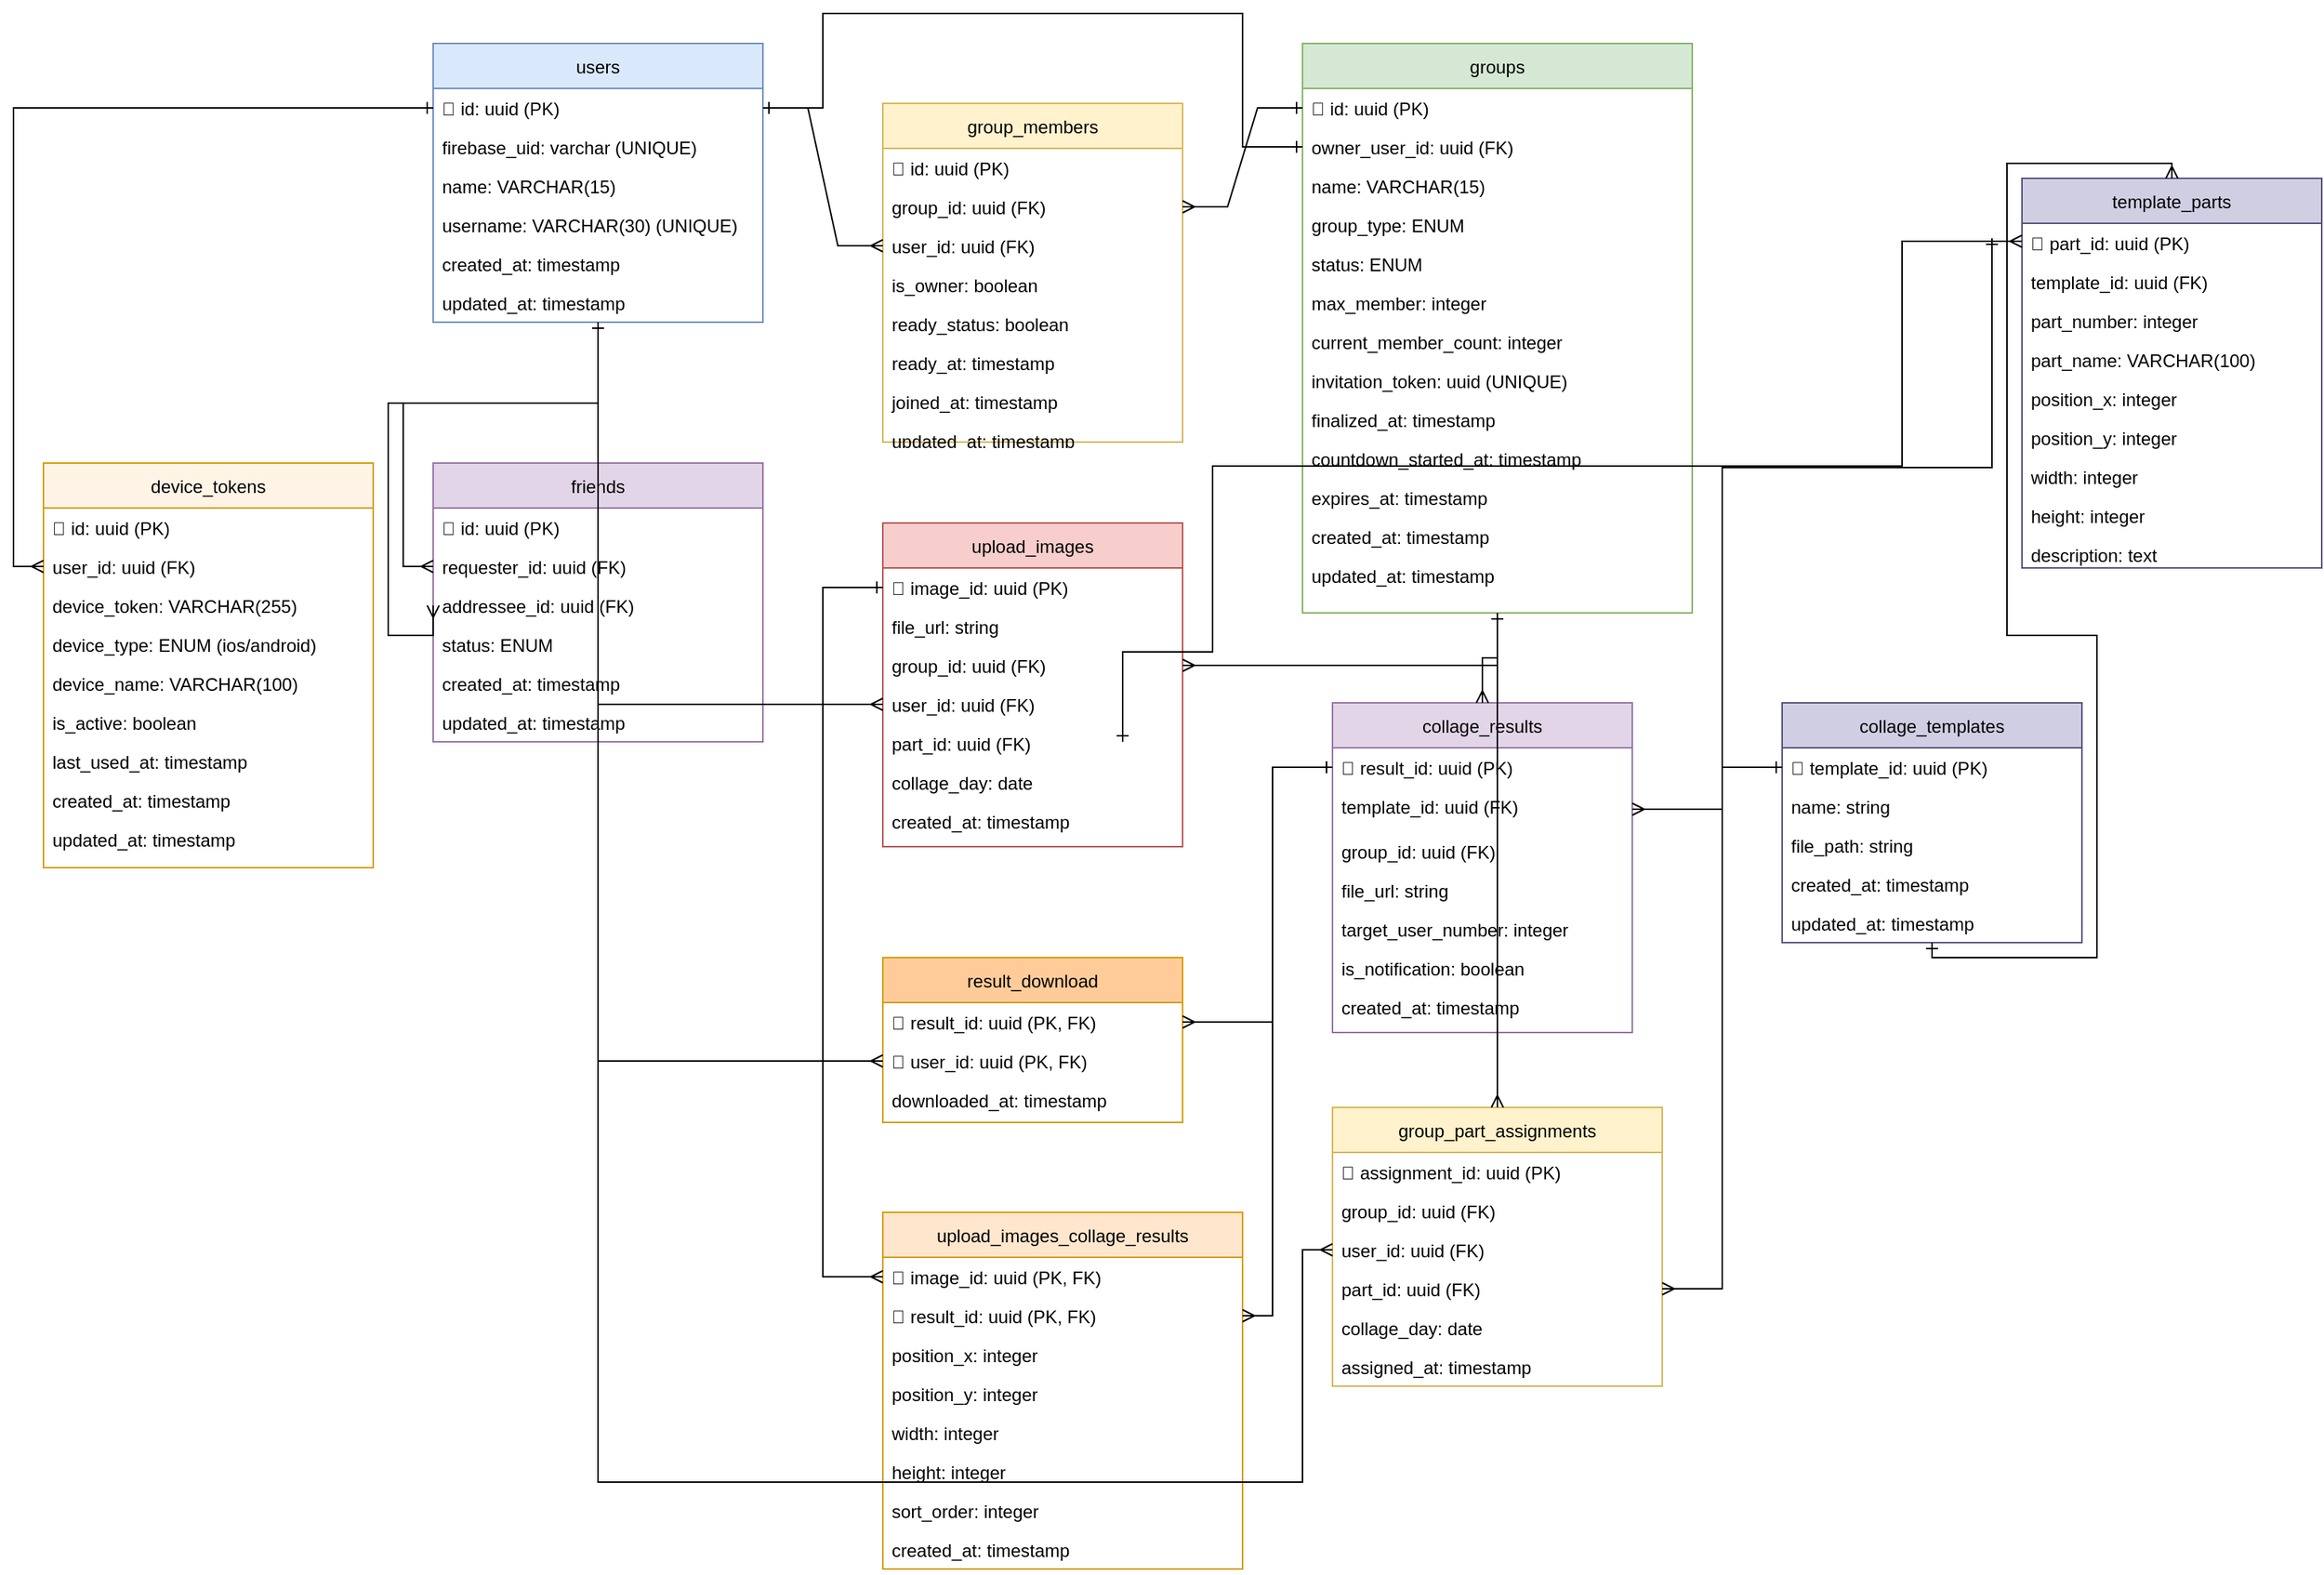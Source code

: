 <mxfile>
    <diagram name="ER Diagram" id="er-diagram">
        <mxGraphModel dx="1517" dy="213" grid="1" gridSize="10" guides="1" tooltips="1" connect="1" arrows="1" fold="1" page="1" pageScale="1" pageWidth="1400" pageHeight="1200" math="0" shadow="0">
            <root>
                <mxCell id="0"/>
                <mxCell id="1" parent="0"/>
                <mxCell id="users" value="users" style="swimlane;fontStyle=0;childLayout=stackLayout;horizontal=1;startSize=30;fillColor=#dae8fc;horizontalStack=0;resizeParent=1;resizeParentMax=0;resizeLast=0;collapsible=1;marginBottom=0;strokeColor=#6c8ebf;" parent="1" vertex="1">
                    <mxGeometry x="40" y="40" width="220" height="186" as="geometry"/>
                </mxCell>
                <mxCell id="users-1" value="🔑 id: uuid (PK)" style="text;strokeColor=none;fillColor=none;align=left;verticalAlign=top;spacingLeft=4;spacingRight=4;overflow=hidden;rotatable=0;points=[[0,0.5],[1,0.5]];portConstraint=eastwest;" parent="users" vertex="1">
                    <mxGeometry y="30" width="220" height="26" as="geometry"/>
                </mxCell>
                <mxCell id="users-3" value="firebase_uid: varchar (UNIQUE)" style="text;strokeColor=none;fillColor=none;align=left;verticalAlign=top;spacingLeft=4;spacingRight=4;overflow=hidden;rotatable=0;points=[[0,0.5],[1,0.5]];portConstraint=eastwest;" parent="users" vertex="1">
                    <mxGeometry y="56" width="220" height="26" as="geometry"/>
                </mxCell>
                <mxCell id="users-2" value="name: VARCHAR(15)" style="text;strokeColor=none;fillColor=none;align=left;verticalAlign=top;spacingLeft=4;spacingRight=4;overflow=hidden;rotatable=0;points=[[0,0.5],[1,0.5]];portConstraint=eastwest;" parent="users" vertex="1">
                    <mxGeometry y="82" width="220" height="26" as="geometry"/>
                </mxCell>
                <mxCell id="users-username" value="username: VARCHAR(30) (UNIQUE)" style="text;strokeColor=none;fillColor=none;align=left;verticalAlign=top;spacingLeft=4;spacingRight=4;overflow=hidden;rotatable=0;points=[[0,0.5],[1,0.5]];portConstraint=eastwest;" parent="users" vertex="1">
                    <mxGeometry y="108" width="220" height="26" as="geometry"/>
                </mxCell>
                <mxCell id="users-4" value="created_at: timestamp" style="text;strokeColor=none;fillColor=none;align=left;verticalAlign=top;spacingLeft=4;spacingRight=4;overflow=hidden;rotatable=0;points=[[0,0.5],[1,0.5]];portConstraint=eastwest;" parent="users" vertex="1">
                    <mxGeometry y="134" width="220" height="26" as="geometry"/>
                </mxCell>
                <mxCell id="users-5" value="updated_at: timestamp" style="text;strokeColor=none;fillColor=none;align=left;verticalAlign=top;spacingLeft=4;spacingRight=4;overflow=hidden;rotatable=0;points=[[0,0.5],[1,0.5]];portConstraint=eastwest;" parent="users" vertex="1">
                    <mxGeometry y="160" width="220" height="26" as="geometry"/>
                </mxCell>
                <mxCell id="device_tokens" value="device_tokens" style="swimlane;fontStyle=0;childLayout=stackLayout;horizontal=1;startSize=30;fillColor=#fff4e6;horizontalStack=0;resizeParent=1;resizeParentMax=0;resizeLast=0;collapsible=1;marginBottom=0;strokeColor=#d79b00;" parent="1" vertex="1">
                    <mxGeometry x="-220" y="320" width="220" height="270" as="geometry"/>
                </mxCell>
                <mxCell id="device_tokens-1" value="🔑 id: uuid (PK)" style="text;strokeColor=none;fillColor=none;align=left;verticalAlign=top;spacingLeft=4;spacingRight=4;overflow=hidden;rotatable=0;points=[[0,0.5],[1,0.5]];portConstraint=eastwest;" parent="device_tokens" vertex="1">
                    <mxGeometry y="30" width="220" height="26" as="geometry"/>
                </mxCell>
                <mxCell id="device_tokens-2" value="user_id: uuid (FK)" style="text;strokeColor=none;fillColor=none;align=left;verticalAlign=top;spacingLeft=4;spacingRight=4;overflow=hidden;rotatable=0;points=[[0,0.5],[1,0.5]];portConstraint=eastwest;" parent="device_tokens" vertex="1">
                    <mxGeometry y="56" width="220" height="26" as="geometry"/>
                </mxCell>
                <mxCell id="device_tokens-3" value="device_token: VARCHAR(255)" style="text;strokeColor=none;fillColor=none;align=left;verticalAlign=top;spacingLeft=4;spacingRight=4;overflow=hidden;rotatable=0;points=[[0,0.5],[1,0.5]];portConstraint=eastwest;" parent="device_tokens" vertex="1">
                    <mxGeometry y="82" width="220" height="26" as="geometry"/>
                </mxCell>
                <mxCell id="device_tokens-4" value="device_type: ENUM (ios/android)" style="text;strokeColor=none;fillColor=none;align=left;verticalAlign=top;spacingLeft=4;spacingRight=4;overflow=hidden;rotatable=0;points=[[0,0.5],[1,0.5]];portConstraint=eastwest;" parent="device_tokens" vertex="1">
                    <mxGeometry y="108" width="220" height="26" as="geometry"/>
                </mxCell>
                <mxCell id="device_tokens-5" value="device_name: VARCHAR(100)" style="text;strokeColor=none;fillColor=none;align=left;verticalAlign=top;spacingLeft=4;spacingRight=4;overflow=hidden;rotatable=0;points=[[0,0.5],[1,0.5]];portConstraint=eastwest;" parent="device_tokens" vertex="1">
                    <mxGeometry y="134" width="220" height="26" as="geometry"/>
                </mxCell>
                <mxCell id="device_tokens-6" value="is_active: boolean" style="text;strokeColor=none;fillColor=none;align=left;verticalAlign=top;spacingLeft=4;spacingRight=4;overflow=hidden;rotatable=0;points=[[0,0.5],[1,0.5]];portConstraint=eastwest;" parent="device_tokens" vertex="1">
                    <mxGeometry y="160" width="220" height="26" as="geometry"/>
                </mxCell>
                <mxCell id="device_tokens-7" value="last_used_at: timestamp" style="text;strokeColor=none;fillColor=none;align=left;verticalAlign=top;spacingLeft=4;spacingRight=4;overflow=hidden;rotatable=0;points=[[0,0.5],[1,0.5]];portConstraint=eastwest;" parent="device_tokens" vertex="1">
                    <mxGeometry y="186" width="220" height="26" as="geometry"/>
                </mxCell>
                <mxCell id="device_tokens-8" value="created_at: timestamp" style="text;strokeColor=none;fillColor=none;align=left;verticalAlign=top;spacingLeft=4;spacingRight=4;overflow=hidden;rotatable=0;points=[[0,0.5],[1,0.5]];portConstraint=eastwest;" parent="device_tokens" vertex="1">
                    <mxGeometry y="212" width="220" height="26" as="geometry"/>
                </mxCell>
                <mxCell id="device_tokens-9" value="updated_at: timestamp" style="text;strokeColor=none;fillColor=none;align=left;verticalAlign=top;spacingLeft=4;spacingRight=4;overflow=hidden;rotatable=0;points=[[0,0.5],[1,0.5]];portConstraint=eastwest;" parent="device_tokens" vertex="1">
                    <mxGeometry y="238" width="220" height="32" as="geometry"/>
                </mxCell>
                <mxCell id="friends" value="friends" style="swimlane;fontStyle=0;childLayout=stackLayout;horizontal=1;startSize=30;fillColor=#e1d5e7;horizontalStack=0;resizeParent=1;resizeParentMax=0;resizeLast=0;collapsible=1;marginBottom=0;strokeColor=#9673a6;" parent="1" vertex="1">
                    <mxGeometry x="40" y="320" width="220" height="186" as="geometry"/>
                </mxCell>
                <mxCell id="friends-1" value="🔑 id: uuid (PK)" style="text;strokeColor=none;fillColor=none;align=left;verticalAlign=top;spacingLeft=4;spacingRight=4;overflow=hidden;rotatable=0;points=[[0,0.5],[1,0.5]];portConstraint=eastwest;" parent="friends" vertex="1">
                    <mxGeometry y="30" width="220" height="26" as="geometry"/>
                </mxCell>
                <mxCell id="friends-2" value="requester_id: uuid (FK)" style="text;strokeColor=none;fillColor=none;align=left;verticalAlign=top;spacingLeft=4;spacingRight=4;overflow=hidden;rotatable=0;points=[[0,0.5],[1,0.5]];portConstraint=eastwest;" parent="friends" vertex="1">
                    <mxGeometry y="56" width="220" height="26" as="geometry"/>
                </mxCell>
                <mxCell id="friends-3" value="addressee_id: uuid (FK)" style="text;strokeColor=none;fillColor=none;align=left;verticalAlign=top;spacingLeft=4;spacingRight=4;overflow=hidden;rotatable=0;points=[[0,0.5],[1,0.5]];portConstraint=eastwest;" parent="friends" vertex="1">
                    <mxGeometry y="82" width="220" height="26" as="geometry"/>
                </mxCell>
                <mxCell id="friends-4" value="status: ENUM" style="text;strokeColor=none;fillColor=none;align=left;verticalAlign=top;spacingLeft=4;spacingRight=4;overflow=hidden;rotatable=0;points=[[0,0.5],[1,0.5]];portConstraint=eastwest;" parent="friends" vertex="1">
                    <mxGeometry y="108" width="220" height="26" as="geometry"/>
                </mxCell>
                <mxCell id="friends-5" value="created_at: timestamp" style="text;strokeColor=none;fillColor=none;align=left;verticalAlign=top;spacingLeft=4;spacingRight=4;overflow=hidden;rotatable=0;points=[[0,0.5],[1,0.5]];portConstraint=eastwest;" parent="friends" vertex="1">
                    <mxGeometry y="134" width="220" height="26" as="geometry"/>
                </mxCell>
                <mxCell id="friends-6" value="updated_at: timestamp" style="text;strokeColor=none;fillColor=none;align=left;verticalAlign=top;spacingLeft=4;spacingRight=4;overflow=hidden;rotatable=0;points=[[0,0.5],[1,0.5]];portConstraint=eastwest;" parent="friends" vertex="1">
                    <mxGeometry y="160" width="220" height="26" as="geometry"/>
                </mxCell>
                <mxCell id="groups" value="groups" style="swimlane;fontStyle=0;childLayout=stackLayout;horizontal=1;startSize=30;fillColor=#d5e8d4;horizontalStack=0;resizeParent=1;resizeParentMax=0;resizeLast=0;collapsible=1;marginBottom=0;strokeColor=#82b366;" parent="1" vertex="1">
                    <mxGeometry x="620" y="40" width="260" height="380" as="geometry"/>
                </mxCell>
                <mxCell id="groups-1" value="🔑 id: uuid (PK)" style="text;strokeColor=none;fillColor=none;align=left;verticalAlign=top;spacingLeft=4;spacingRight=4;overflow=hidden;rotatable=0;points=[[0,0.5],[1,0.5]];portConstraint=eastwest;" parent="groups" vertex="1">
                    <mxGeometry y="30" width="260" height="26" as="geometry"/>
                </mxCell>
                <mxCell id="groups-owner" value="owner_user_id: uuid (FK)" style="text;strokeColor=none;fillColor=none;align=left;verticalAlign=top;spacingLeft=4;spacingRight=4;overflow=hidden;rotatable=0;points=[[0,0.5],[1,0.5]];portConstraint=eastwest;" parent="groups" vertex="1">
                    <mxGeometry y="56" width="260" height="26" as="geometry"/>
                </mxCell>
                <mxCell id="groups-2" value="name: VARCHAR(15)" style="text;strokeColor=none;fillColor=none;align=left;verticalAlign=top;spacingLeft=4;spacingRight=4;overflow=hidden;rotatable=0;points=[[0,0.5],[1,0.5]];portConstraint=eastwest;" parent="groups" vertex="1">
                    <mxGeometry y="82" width="260" height="26" as="geometry"/>
                </mxCell>
                <mxCell id="groups-type" value="group_type: ENUM" style="text;strokeColor=none;fillColor=none;align=left;verticalAlign=top;spacingLeft=4;spacingRight=4;overflow=hidden;rotatable=0;points=[[0,0.5],[1,0.5]];portConstraint=eastwest;" parent="groups" vertex="1">
                    <mxGeometry y="108" width="260" height="26" as="geometry"/>
                </mxCell>
                <mxCell id="groups-status" value="status: ENUM" style="text;strokeColor=none;fillColor=none;align=left;verticalAlign=top;spacingLeft=4;spacingRight=4;overflow=hidden;rotatable=0;points=[[0,0.5],[1,0.5]];portConstraint=eastwest;" parent="groups" vertex="1">
                    <mxGeometry y="134" width="260" height="26" as="geometry"/>
                </mxCell>
                <mxCell id="groups-3" value="max_member: integer" style="text;strokeColor=none;fillColor=none;align=left;verticalAlign=top;spacingLeft=4;spacingRight=4;overflow=hidden;rotatable=0;points=[[0,0.5],[1,0.5]];portConstraint=eastwest;" parent="groups" vertex="1">
                    <mxGeometry y="160" width="260" height="26" as="geometry"/>
                </mxCell>
                <mxCell id="groups-current" value="current_member_count: integer" style="text;strokeColor=none;fillColor=none;align=left;verticalAlign=top;spacingLeft=4;spacingRight=4;overflow=hidden;rotatable=0;points=[[0,0.5],[1,0.5]];portConstraint=eastwest;" parent="groups" vertex="1">
                    <mxGeometry y="186" width="260" height="26" as="geometry"/>
                </mxCell>
                <mxCell id="groups-token" value="invitation_token: uuid (UNIQUE)" style="text;strokeColor=none;fillColor=none;align=left;verticalAlign=top;spacingLeft=4;spacingRight=4;overflow=hidden;rotatable=0;points=[[0,0.5],[1,0.5]];portConstraint=eastwest;" parent="groups" vertex="1">
                    <mxGeometry y="212" width="260" height="26" as="geometry"/>
                </mxCell>
                <mxCell id="groups-finalized" value="finalized_at: timestamp" style="text;strokeColor=none;fillColor=none;align=left;verticalAlign=top;spacingLeft=4;spacingRight=4;overflow=hidden;rotatable=0;points=[[0,0.5],[1,0.5]];portConstraint=eastwest;" parent="groups" vertex="1">
                    <mxGeometry y="238" width="260" height="26" as="geometry"/>
                </mxCell>
                <mxCell id="groups-countdown" value="countdown_started_at: timestamp" style="text;strokeColor=none;fillColor=none;align=left;verticalAlign=top;spacingLeft=4;spacingRight=4;overflow=hidden;rotatable=0;points=[[0,0.5],[1,0.5]];portConstraint=eastwest;" parent="groups" vertex="1">
                    <mxGeometry y="264" width="260" height="26" as="geometry"/>
                </mxCell>
                <mxCell id="groups-expires" value="expires_at: timestamp" style="text;strokeColor=none;fillColor=none;align=left;verticalAlign=top;spacingLeft=4;spacingRight=4;overflow=hidden;rotatable=0;points=[[0,0.5],[1,0.5]];portConstraint=eastwest;" parent="groups" vertex="1">
                    <mxGeometry y="290" width="260" height="26" as="geometry"/>
                </mxCell>
                <mxCell id="groups-4" value="created_at: timestamp" style="text;strokeColor=none;fillColor=none;align=left;verticalAlign=top;spacingLeft=4;spacingRight=4;overflow=hidden;rotatable=0;points=[[0,0.5],[1,0.5]];portConstraint=eastwest;" parent="groups" vertex="1">
                    <mxGeometry y="316" width="260" height="26" as="geometry"/>
                </mxCell>
                <mxCell id="groups-5" value="updated_at: timestamp" style="text;strokeColor=none;fillColor=none;align=left;verticalAlign=top;spacingLeft=4;spacingRight=4;overflow=hidden;rotatable=0;points=[[0,0.5],[1,0.5]];portConstraint=eastwest;" parent="groups" vertex="1">
                    <mxGeometry y="342" width="260" height="38" as="geometry"/>
                </mxCell>
                <mxCell id="group_members" value="group_members" style="swimlane;fontStyle=0;childLayout=stackLayout;horizontal=1;startSize=30;fillColor=#fff2cc;horizontalStack=0;resizeParent=1;resizeParentMax=0;resizeLast=0;collapsible=1;marginBottom=0;strokeColor=#d6b656;" parent="1" vertex="1">
                    <mxGeometry x="340" y="80" width="200" height="226" as="geometry"/>
                </mxCell>
                <mxCell id="group_members-id" value="🔑 id: uuid (PK)" style="text;strokeColor=none;fillColor=none;align=left;verticalAlign=top;spacingLeft=4;spacingRight=4;overflow=hidden;rotatable=0;points=[[0,0.5],[1,0.5]];portConstraint=eastwest;" parent="group_members" vertex="1">
                    <mxGeometry y="30" width="200" height="26" as="geometry"/>
                </mxCell>
                <mxCell id="group_members-1" value="group_id: uuid (FK)" style="text;strokeColor=none;fillColor=none;align=left;verticalAlign=top;spacingLeft=4;spacingRight=4;overflow=hidden;rotatable=0;points=[[0,0.5],[1,0.5]];portConstraint=eastwest;" parent="group_members" vertex="1">
                    <mxGeometry y="56" width="200" height="26" as="geometry"/>
                </mxCell>
                <mxCell id="group_members-2" value="user_id: uuid (FK)" style="text;strokeColor=none;fillColor=none;align=left;verticalAlign=top;spacingLeft=4;spacingRight=4;overflow=hidden;rotatable=0;points=[[0,0.5],[1,0.5]];portConstraint=eastwest;" parent="group_members" vertex="1">
                    <mxGeometry y="82" width="200" height="26" as="geometry"/>
                </mxCell>
                <mxCell id="group_members-owner" value="is_owner: boolean" style="text;strokeColor=none;fillColor=none;align=left;verticalAlign=top;spacingLeft=4;spacingRight=4;overflow=hidden;rotatable=0;points=[[0,0.5],[1,0.5]];portConstraint=eastwest;" parent="group_members" vertex="1">
                    <mxGeometry y="108" width="200" height="26" as="geometry"/>
                </mxCell>
                <mxCell id="group_members-ready" value="ready_status: boolean" style="text;strokeColor=none;fillColor=none;align=left;verticalAlign=top;spacingLeft=4;spacingRight=4;overflow=hidden;rotatable=0;points=[[0,0.5],[1,0.5]];portConstraint=eastwest;" parent="group_members" vertex="1">
                    <mxGeometry y="134" width="200" height="26" as="geometry"/>
                </mxCell>
                <mxCell id="group_members-ready-at" value="ready_at: timestamp" style="text;strokeColor=none;fillColor=none;align=left;verticalAlign=top;spacingLeft=4;spacingRight=4;overflow=hidden;rotatable=0;points=[[0,0.5],[1,0.5]];portConstraint=eastwest;" parent="group_members" vertex="1">
                    <mxGeometry y="160" width="200" height="26" as="geometry"/>
                </mxCell>
                <mxCell id="group_members-3" value="joined_at: timestamp" style="text;strokeColor=none;fillColor=none;align=left;verticalAlign=top;spacingLeft=4;spacingRight=4;overflow=hidden;rotatable=0;points=[[0,0.5],[1,0.5]];portConstraint=eastwest;" parent="group_members" vertex="1">
                    <mxGeometry y="186" width="200" height="26" as="geometry"/>
                </mxCell>
                <mxCell id="group_members-updated" value="updated_at: timestamp" style="text;strokeColor=none;fillColor=none;align=left;verticalAlign=top;spacingLeft=4;spacingRight=4;overflow=hidden;rotatable=0;points=[[0,0.5],[1,0.5]];portConstraint=eastwest;" parent="group_members" vertex="1">
                    <mxGeometry y="212" width="200" height="14" as="geometry"/>
                </mxCell>
                <mxCell id="upload_images" value="upload_images" style="swimlane;fontStyle=0;childLayout=stackLayout;horizontal=1;startSize=30;fillColor=#f8cecc;horizontalStack=0;resizeParent=1;resizeParentMax=0;resizeLast=0;collapsible=1;marginBottom=0;strokeColor=#b85450;" parent="1" vertex="1">
                    <mxGeometry x="340" y="360" width="200" height="216" as="geometry"/>
                </mxCell>
                <mxCell id="upload_images-1" value="🔑 image_id: uuid (PK)" style="text;strokeColor=none;fillColor=none;align=left;verticalAlign=top;spacingLeft=4;spacingRight=4;overflow=hidden;rotatable=0;points=[[0,0.5],[1,0.5]];portConstraint=eastwest;" parent="upload_images" vertex="1">
                    <mxGeometry y="30" width="200" height="26" as="geometry"/>
                </mxCell>
                <mxCell id="upload_images-2" value="file_url: string" style="text;strokeColor=none;fillColor=none;align=left;verticalAlign=top;spacingLeft=4;spacingRight=4;overflow=hidden;rotatable=0;points=[[0,0.5],[1,0.5]];portConstraint=eastwest;" parent="upload_images" vertex="1">
                    <mxGeometry y="56" width="200" height="26" as="geometry"/>
                </mxCell>
                <mxCell id="upload_images-3" value="group_id: uuid (FK)" style="text;strokeColor=none;fillColor=none;align=left;verticalAlign=top;spacingLeft=4;spacingRight=4;overflow=hidden;rotatable=0;points=[[0,0.5],[1,0.5]];portConstraint=eastwest;" parent="upload_images" vertex="1">
                    <mxGeometry y="82" width="200" height="26" as="geometry"/>
                </mxCell>
                <mxCell id="upload_images-4" value="user_id: uuid (FK)" style="text;strokeColor=none;fillColor=none;align=left;verticalAlign=top;spacingLeft=4;spacingRight=4;overflow=hidden;rotatable=0;points=[[0,0.5],[1,0.5]];portConstraint=eastwest;" parent="upload_images" vertex="1">
                    <mxGeometry y="108" width="200" height="26" as="geometry"/>
                </mxCell>
                <mxCell id="upload_images-part" value="part_id: uuid (FK)" style="text;strokeColor=none;fillColor=none;align=left;verticalAlign=top;spacingLeft=4;spacingRight=4;overflow=hidden;rotatable=0;points=[[0,0.5],[1,0.5]];portConstraint=eastwest;" vertex="1" parent="upload_images">
                    <mxGeometry y="134" width="200" height="26" as="geometry"/>
                </mxCell>
                <mxCell id="upload_images-5" value="collage_day: date" style="text;strokeColor=none;fillColor=none;align=left;verticalAlign=top;spacingLeft=4;spacingRight=4;overflow=hidden;rotatable=0;points=[[0,0.5],[1,0.5]];portConstraint=eastwest;" parent="upload_images" vertex="1">
                    <mxGeometry y="160" width="200" height="26" as="geometry"/>
                </mxCell>
                <mxCell id="upload_images-6" value="created_at: timestamp" style="text;strokeColor=none;fillColor=none;align=left;verticalAlign=top;spacingLeft=4;spacingRight=4;overflow=hidden;rotatable=0;points=[[0,0.5],[1,0.5]];portConstraint=eastwest;" parent="upload_images" vertex="1">
                    <mxGeometry y="186" width="200" height="30" as="geometry"/>
                </mxCell>
                <mxCell id="collage_results" value="collage_results" style="swimlane;fontStyle=0;childLayout=stackLayout;horizontal=1;startSize=30;fillColor=#e1d5e7;horizontalStack=0;resizeParent=1;resizeParentMax=0;resizeLast=0;collapsible=1;marginBottom=0;strokeColor=#9673a6;" parent="1" vertex="1">
                    <mxGeometry x="640" y="480" width="200" height="220" as="geometry">
                        <mxRectangle x="570" y="280" width="120" height="30" as="alternateBounds"/>
                    </mxGeometry>
                </mxCell>
                <mxCell id="collage_results-1" value="🔑 result_id: uuid (PK)" style="text;strokeColor=none;fillColor=none;align=left;verticalAlign=top;spacingLeft=4;spacingRight=4;overflow=hidden;rotatable=0;points=[[0,0.5],[1,0.5]];portConstraint=eastwest;" parent="collage_results" vertex="1">
                    <mxGeometry y="30" width="200" height="26" as="geometry"/>
                </mxCell>
                <mxCell id="10" value="template_id: uuid (FK)" style="text;strokeColor=none;fillColor=none;align=left;verticalAlign=top;spacingLeft=4;spacingRight=4;overflow=hidden;rotatable=0;points=[[0,0.5],[1,0.5]];portConstraint=eastwest;" parent="collage_results" vertex="1">
                    <mxGeometry y="56" width="200" height="30" as="geometry"/>
                </mxCell>
                <mxCell id="collage_results-3" value="group_id: uuid (FK)" style="text;strokeColor=none;fillColor=none;align=left;verticalAlign=top;spacingLeft=4;spacingRight=4;overflow=hidden;rotatable=0;points=[[0,0.5],[1,0.5]];portConstraint=eastwest;" parent="collage_results" vertex="1">
                    <mxGeometry y="86" width="200" height="26" as="geometry"/>
                </mxCell>
                <mxCell id="collage_results-2" value="file_url: string" style="text;strokeColor=none;fillColor=none;align=left;verticalAlign=top;spacingLeft=4;spacingRight=4;overflow=hidden;rotatable=0;points=[[0,0.5],[1,0.5]];portConstraint=eastwest;" parent="collage_results" vertex="1">
                    <mxGeometry y="112" width="200" height="26" as="geometry"/>
                </mxCell>
                <mxCell id="collage_results-4" value="target_user_number: integer" style="text;strokeColor=none;fillColor=none;align=left;verticalAlign=top;spacingLeft=4;spacingRight=4;overflow=hidden;rotatable=0;points=[[0,0.5],[1,0.5]];portConstraint=eastwest;" parent="collage_results" vertex="1">
                    <mxGeometry y="138" width="200" height="26" as="geometry"/>
                </mxCell>
                <mxCell id="collage_results-5" value="is_notification: boolean" style="text;strokeColor=none;fillColor=none;align=left;verticalAlign=top;spacingLeft=4;spacingRight=4;overflow=hidden;rotatable=0;points=[[0,0.5],[1,0.5]];portConstraint=eastwest;" parent="collage_results" vertex="1">
                    <mxGeometry y="164" width="200" height="26" as="geometry"/>
                </mxCell>
                <mxCell id="collage_results-6" value="created_at: timestamp" style="text;strokeColor=none;fillColor=none;align=left;verticalAlign=top;spacingLeft=4;spacingRight=4;overflow=hidden;rotatable=0;points=[[0,0.5],[1,0.5]];portConstraint=eastwest;" parent="collage_results" vertex="1">
                    <mxGeometry y="190" width="200" height="30" as="geometry"/>
                </mxCell>
                <mxCell id="result_download" value="result_download" style="swimlane;fontStyle=0;childLayout=stackLayout;horizontal=1;startSize=30;fillColor=#ffcc99;horizontalStack=0;resizeParent=1;resizeParentMax=0;resizeLast=0;collapsible=1;marginBottom=0;strokeColor=#d79b00;" parent="1" vertex="1">
                    <mxGeometry x="340" y="650" width="200" height="110" as="geometry"/>
                </mxCell>
                <mxCell id="result_download-2" value="🔑 result_id: uuid (PK, FK)" style="text;strokeColor=none;fillColor=none;align=left;verticalAlign=top;spacingLeft=4;spacingRight=4;overflow=hidden;rotatable=0;points=[[0,0.5],[1,0.5]];portConstraint=eastwest;" parent="result_download" vertex="1">
                    <mxGeometry y="30" width="200" height="26" as="geometry"/>
                </mxCell>
                <mxCell id="result_download-1" value="🔑 user_id: uuid (PK, FK)" style="text;strokeColor=none;fillColor=none;align=left;verticalAlign=top;spacingLeft=4;spacingRight=4;overflow=hidden;rotatable=0;points=[[0,0.5],[1,0.5]];portConstraint=eastwest;" parent="result_download" vertex="1">
                    <mxGeometry y="56" width="200" height="26" as="geometry"/>
                </mxCell>
                <mxCell id="result_download-3" value="downloaded_at: timestamp" style="text;strokeColor=none;fillColor=none;align=left;verticalAlign=top;spacingLeft=4;spacingRight=4;overflow=hidden;rotatable=0;points=[[0,0.5],[1,0.5]];portConstraint=eastwest;" parent="result_download" vertex="1">
                    <mxGeometry y="82" width="200" height="28" as="geometry"/>
                </mxCell>
                <mxCell id="collages_template" value="collage_templates" style="swimlane;fontStyle=0;childLayout=stackLayout;horizontal=1;startSize=30;fillColor=#d0cee2;horizontalStack=0;resizeParent=1;resizeParentMax=0;resizeLast=0;collapsible=1;marginBottom=0;strokeColor=#56517e;" parent="1" vertex="1">
                    <mxGeometry x="940" y="480" width="200" height="160" as="geometry"/>
                </mxCell>
                <mxCell id="collages_template-1" value="🔑 template_id: uuid (PK)" style="text;strokeColor=none;fillColor=none;align=left;verticalAlign=top;spacingLeft=4;spacingRight=4;overflow=hidden;rotatable=0;points=[[0,0.5],[1,0.5]];portConstraint=eastwest;" parent="collages_template" vertex="1">
                    <mxGeometry y="30" width="200" height="26" as="geometry"/>
                </mxCell>
                <mxCell id="collages_template-2" value="name: string" style="text;strokeColor=none;fillColor=none;align=left;verticalAlign=top;spacingLeft=4;spacingRight=4;overflow=hidden;rotatable=0;points=[[0,0.5],[1,0.5]];portConstraint=eastwest;" parent="collages_template" vertex="1">
                    <mxGeometry y="56" width="200" height="26" as="geometry"/>
                </mxCell>
                <mxCell id="collages_template-3" value="file_path: string" style="text;strokeColor=none;fillColor=none;align=left;verticalAlign=top;spacingLeft=4;spacingRight=4;overflow=hidden;rotatable=0;points=[[0,0.5],[1,0.5]];portConstraint=eastwest;" parent="collages_template" vertex="1">
                    <mxGeometry y="82" width="200" height="26" as="geometry"/>
                </mxCell>
                <mxCell id="collages_template-created" value="created_at: timestamp" style="text;strokeColor=none;fillColor=none;align=left;verticalAlign=top;spacingLeft=4;spacingRight=4;overflow=hidden;rotatable=0;points=[[0,0.5],[1,0.5]];portConstraint=eastwest;" parent="collages_template" vertex="1">
                    <mxGeometry y="108" width="200" height="26" as="geometry"/>
                </mxCell>
                <mxCell id="collages_template-updated" value="updated_at: timestamp" style="text;strokeColor=none;fillColor=none;align=left;verticalAlign=top;spacingLeft=4;spacingRight=4;overflow=hidden;rotatable=0;points=[[0,0.5],[1,0.5]];portConstraint=eastwest;" parent="collages_template" vertex="1">
                    <mxGeometry y="134" width="200" height="26" as="geometry"/>
                </mxCell>
                <mxCell id="images_collage" value="upload_images_collage_results" style="swimlane;fontStyle=0;childLayout=stackLayout;horizontal=1;startSize=30;fillColor=#ffe6cc;horizontalStack=0;resizeParent=1;resizeParentMax=0;resizeLast=0;collapsible=1;marginBottom=0;strokeColor=#d79b00;" parent="1" vertex="1">
                    <mxGeometry x="340" y="820" width="240" height="238" as="geometry"/>
                </mxCell>
                <mxCell id="images_collage-1" value="🔑 image_id: uuid (PK, FK)" style="text;strokeColor=none;fillColor=none;align=left;verticalAlign=top;spacingLeft=4;spacingRight=4;overflow=hidden;rotatable=0;points=[[0,0.5],[1,0.5]];portConstraint=eastwest;" parent="images_collage" vertex="1">
                    <mxGeometry y="30" width="240" height="26" as="geometry"/>
                </mxCell>
                <mxCell id="images_collage-2" value="🔑 result_id: uuid (PK, FK)" style="text;strokeColor=none;fillColor=none;align=left;verticalAlign=top;spacingLeft=4;spacingRight=4;overflow=hidden;rotatable=0;points=[[0,0.5],[1,0.5]];portConstraint=eastwest;" parent="images_collage" vertex="1">
                    <mxGeometry y="56" width="240" height="26" as="geometry"/>
                </mxCell>
                <mxCell id="images_collage-3" value="position_x: integer" style="text;strokeColor=none;fillColor=none;align=left;verticalAlign=top;spacingLeft=4;spacingRight=4;overflow=hidden;rotatable=0;points=[[0,0.5],[1,0.5]];portConstraint=eastwest;" parent="images_collage" vertex="1">
                    <mxGeometry y="82" width="240" height="26" as="geometry"/>
                </mxCell>
                <mxCell id="images_collage-4" value="position_y: integer" style="text;strokeColor=none;fillColor=none;align=left;verticalAlign=top;spacingLeft=4;spacingRight=4;overflow=hidden;rotatable=0;points=[[0,0.5],[1,0.5]];portConstraint=eastwest;" parent="images_collage" vertex="1">
                    <mxGeometry y="108" width="240" height="26" as="geometry"/>
                </mxCell>
                <mxCell id="images_collage-5" value="width: integer" style="text;strokeColor=none;fillColor=none;align=left;verticalAlign=top;spacingLeft=4;spacingRight=4;overflow=hidden;rotatable=0;points=[[0,0.5],[1,0.5]];portConstraint=eastwest;" parent="images_collage" vertex="1">
                    <mxGeometry y="134" width="240" height="26" as="geometry"/>
                </mxCell>
                <mxCell id="images_collage-6" value="height: integer" style="text;strokeColor=none;fillColor=none;align=left;verticalAlign=top;spacingLeft=4;spacingRight=4;overflow=hidden;rotatable=0;points=[[0,0.5],[1,0.5]];portConstraint=eastwest;" parent="images_collage" vertex="1">
                    <mxGeometry y="160" width="240" height="26" as="geometry"/>
                </mxCell>
                <mxCell id="images_collage-7" value="sort_order: integer" style="text;strokeColor=none;fillColor=none;align=left;verticalAlign=top;spacingLeft=4;spacingRight=4;overflow=hidden;rotatable=0;points=[[0,0.5],[1,0.5]];portConstraint=eastwest;" parent="images_collage" vertex="1">
                    <mxGeometry y="186" width="240" height="26" as="geometry"/>
                </mxCell>
                <mxCell id="images_collage-8" value="created_at: timestamp" style="text;strokeColor=none;fillColor=none;align=left;verticalAlign=top;spacingLeft=4;spacingRight=4;overflow=hidden;rotatable=0;points=[[0,0.5],[1,0.5]];portConstraint=eastwest;" parent="images_collage" vertex="1">
                    <mxGeometry y="212" width="240" height="26" as="geometry"/>
                </mxCell>
                <mxCell id="rel-1" value="" style="edgeStyle=entityRelationEdgeStyle;fontSize=12;html=1;endArrow=ERmany;startArrow=ERone;rounded=0;entryX=0;entryY=0.5;entryDx=0;entryDy=0;exitX=1;exitY=0.5;exitDx=0;exitDy=0;" parent="1" source="users-1" target="group_members-2" edge="1">
                    <mxGeometry width="100" height="100" relative="1" as="geometry">
                        <mxPoint x="260" y="93" as="sourcePoint"/>
                        <mxPoint x="340" y="162" as="targetPoint"/>
                    </mxGeometry>
                </mxCell>
                <mxCell id="rel-2" value="" style="edgeStyle=entityRelationEdgeStyle;fontSize=12;html=1;endArrow=ERmany;startArrow=ERone;rounded=0;entryX=1;entryY=0.5;entryDx=0;entryDy=0;exitX=0;exitY=0.5;exitDx=0;exitDy=0;" parent="1" source="groups-1" target="group_members-1" edge="1">
                    <mxGeometry width="100" height="100" relative="1" as="geometry">
                        <mxPoint x="620" y="83" as="sourcePoint"/>
                        <mxPoint x="540" y="136" as="targetPoint"/>
                    </mxGeometry>
                </mxCell>
                <mxCell id="rel-3" value="" style="edgeStyle=orthogonalEdgeStyle;fontSize=12;html=1;endArrow=ERmany;startArrow=ERone;rounded=0;entryX=0;entryY=0.5;entryDx=0;entryDy=0;exitX=0.5;exitY=1;exitDx=0;exitDy=0;" parent="1" source="users" target="upload_images-4" edge="1">
                    <mxGeometry width="100" height="100" relative="1" as="geometry">
                        <mxPoint x="150" y="226" as="sourcePoint"/>
                        <mxPoint x="340" y="481" as="targetPoint"/>
                        <Array as="points">
                            <mxPoint x="150" y="481"/>
                        </Array>
                    </mxGeometry>
                </mxCell>
                <mxCell id="rel-4" value="" style="edgeStyle=orthogonalEdgeStyle;fontSize=12;html=1;endArrow=ERmany;startArrow=ERone;rounded=0;entryX=1;entryY=0.5;entryDx=0;entryDy=0;exitX=0.5;exitY=1;exitDx=0;exitDy=0;" parent="1" source="groups" target="upload_images-3" edge="1">
                    <mxGeometry width="100" height="100" relative="1" as="geometry">
                        <mxPoint x="750" y="420" as="sourcePoint"/>
                        <mxPoint x="540" y="455" as="targetPoint"/>
                        <Array as="points">
                            <mxPoint x="750" y="455"/>
                        </Array>
                    </mxGeometry>
                </mxCell>
                <mxCell id="rel-5" value="" style="edgeStyle=orthogonalEdgeStyle;fontSize=12;html=1;endArrow=ERmany;startArrow=ERone;rounded=0;entryX=0.5;entryY=0;entryDx=0;entryDy=0;" parent="1" source="groups" target="collage_results" edge="1">
                    <mxGeometry width="100" height="100" relative="1" as="geometry">
                        <mxPoint x="760" y="420" as="sourcePoint"/>
                        <mxPoint x="740" y="480" as="targetPoint"/>
                    </mxGeometry>
                </mxCell>
                <mxCell id="rel-6" value="" style="edgeStyle=orthogonalEdgeStyle;fontSize=12;html=1;endArrow=ERmany;startArrow=ERone;rounded=0;exitX=0.5;exitY=1;exitDx=0;exitDy=0;entryX=0;entryY=0.5;entryDx=0;entryDy=0;" parent="1" source="users" target="result_download-1" edge="1">
                    <mxGeometry width="100" height="100" relative="1" as="geometry">
                        <mxPoint x="150" y="226" as="sourcePoint"/>
                        <mxPoint x="340" y="719" as="targetPoint"/>
                        <Array as="points">
                            <mxPoint x="150" y="719"/>
                        </Array>
                    </mxGeometry>
                </mxCell>
                <mxCell id="rel-7" value="" style="edgeStyle=orthogonalEdgeStyle;fontSize=12;html=1;endArrow=ERmany;startArrow=ERone;rounded=0;entryX=1;entryY=0.5;entryDx=0;entryDy=0;exitX=0;exitY=0.5;exitDx=0;exitDy=0;" parent="1" source="collage_results-1" target="result_download-2" edge="1">
                    <mxGeometry width="100" height="100" relative="1" as="geometry">
                        <mxPoint x="640" y="510" as="sourcePoint"/>
                        <mxPoint x="540" y="693" as="targetPoint"/>
                        <Array as="points">
                            <mxPoint x="600" y="523"/>
                            <mxPoint x="600" y="693"/>
                        </Array>
                    </mxGeometry>
                </mxCell>
                <mxCell id="16" value="" style="edgeStyle=orthogonalEdgeStyle;fontSize=12;html=1;endArrow=ERmany;startArrow=ERone;rounded=0;entryX=1;entryY=0.5;entryDx=0;entryDy=0;" parent="1" source="collages_template-1" target="10" edge="1">
                    <mxGeometry width="100" height="100" relative="1" as="geometry">
                        <mxPoint x="940" y="523" as="sourcePoint"/>
                        <mxPoint x="840" y="551" as="targetPoint"/>
                        <Array as="points">
                            <mxPoint x="900" y="523"/>
                            <mxPoint x="900" y="551"/>
                        </Array>
                    </mxGeometry>
                </mxCell>
                <mxCell id="rel-8" value="" style="edgeStyle=orthogonalEdgeStyle;fontSize=12;html=1;endArrow=ERmany;startArrow=ERone;rounded=0;entryX=0;entryY=0.5;entryDx=0;entryDy=0;exitX=0;exitY=0.5;exitDx=0;exitDy=0;" parent="1" source="upload_images-1" target="images_collage-1" edge="1">
                    <mxGeometry width="100" height="100" relative="1" as="geometry">
                        <mxPoint x="340" y="403" as="sourcePoint"/>
                        <mxPoint x="340" y="863" as="targetPoint"/>
                        <Array as="points">
                            <mxPoint x="300" y="403"/>
                            <mxPoint x="300" y="863"/>
                        </Array>
                    </mxGeometry>
                </mxCell>
                <mxCell id="rel-9" value="" style="edgeStyle=orthogonalEdgeStyle;fontSize=12;html=1;endArrow=ERmany;startArrow=ERone;rounded=0;entryX=1;entryY=0.5;entryDx=0;entryDy=0;exitX=0;exitY=0.5;exitDx=0;exitDy=0;" parent="1" source="collage_results-1" target="images_collage-2" edge="1">
                    <mxGeometry width="100" height="100" relative="1" as="geometry">
                        <mxPoint x="640" y="523" as="sourcePoint"/>
                        <mxPoint x="580" y="889" as="targetPoint"/>
                        <Array as="points">
                            <mxPoint x="600" y="523"/>
                            <mxPoint x="600" y="889"/>
                        </Array>
                    </mxGeometry>
                </mxCell>
                <mxCell id="18" value="" style="edgeStyle=orthogonalEdgeStyle;fontSize=12;html=1;endArrow=ERmany;startArrow=ERone;rounded=0;exitX=0;exitY=0.5;exitDx=0;exitDy=0;entryX=0;entryY=0.5;entryDx=0;entryDy=0;" parent="1" source="users-1" target="device_tokens-2" edge="1">
                    <mxGeometry width="100" height="100" relative="1" as="geometry">
                        <mxPoint x="40" y="83" as="sourcePoint"/>
                        <mxPoint x="-180" y="376" as="targetPoint"/>
                        <Array as="points">
                            <mxPoint x="-240" y="83"/>
                            <mxPoint x="-240" y="389"/>
                        </Array>
                    </mxGeometry>
                </mxCell>
                <mxCell id="rel-friends-1" value="" style="edgeStyle=orthogonalEdgeStyle;fontSize=12;html=1;endArrow=ERmany;startArrow=ERone;rounded=0;exitX=0.5;exitY=1;exitDx=0;exitDy=0;entryX=0;entryY=0.5;entryDx=0;entryDy=0;" parent="1" source="users" target="friends-2" edge="1">
                    <mxGeometry width="100" height="100" relative="1" as="geometry">
                        <mxPoint x="150" y="226" as="sourcePoint"/>
                        <mxPoint x="40" y="389" as="targetPoint"/>
                        <Array as="points">
                            <mxPoint x="150" y="280"/>
                            <mxPoint x="20" y="280"/>
                            <mxPoint x="20" y="389"/>
                        </Array>
                    </mxGeometry>
                </mxCell>
                <mxCell id="rel-friends-2" value="" style="edgeStyle=orthogonalEdgeStyle;fontSize=12;html=1;endArrow=ERmany;startArrow=ERone;rounded=0;exitX=0.5;exitY=1;exitDx=0;exitDy=0;entryX=0;entryY=0.5;entryDx=0;entryDy=0;" parent="1" source="users" target="friends-3" edge="1">
                    <mxGeometry width="100" height="100" relative="1" as="geometry">
                        <mxPoint x="150" y="226" as="sourcePoint"/>
                        <mxPoint x="40" y="415" as="targetPoint"/>
                        <Array as="points">
                            <mxPoint x="150" y="280"/>
                            <mxPoint x="10" y="280"/>
                            <mxPoint x="10" y="435"/>
                        </Array>
                    </mxGeometry>
                </mxCell>
                <mxCell id="rel-groups-owner" value="" style="edgeStyle=orthogonalEdgeStyle;fontSize=12;html=1;endArrow=ERone;startArrow=ERone;rounded=0;exitX=1;exitY=0.5;exitDx=0;exitDy=0;entryX=0;entryY=0.5;entryDx=0;entryDy=0;" parent="1" source="users-1" target="groups-owner" edge="1">
                    <mxGeometry width="100" height="100" relative="1" as="geometry">
                        <mxPoint x="260" y="83" as="sourcePoint"/>
                        <mxPoint x="620" y="109" as="targetPoint"/>
                        <Array as="points">
                            <mxPoint x="300" y="83"/>
                            <mxPoint x="300" y="20"/>
                            <mxPoint x="580" y="20"/>
                            <mxPoint x="580" y="109"/>
                        </Array>
                    </mxGeometry>
                </mxCell>
                <mxCell id="template_parts" value="template_parts" style="swimlane;fontStyle=0;childLayout=stackLayout;horizontal=1;startSize=30;fillColor=#d0cee2;horizontalStack=0;resizeParent=1;resizeParentMax=0;resizeLast=0;collapsible=1;marginBottom=0;strokeColor=#56517e;" vertex="1" parent="1">
                    <mxGeometry x="1100" y="130" width="200" height="260" as="geometry"/>
                </mxCell>
                <mxCell id="template_parts-1" value="🔑 part_id: uuid (PK)" style="text;strokeColor=none;fillColor=none;align=left;verticalAlign=top;spacingLeft=4;spacingRight=4;overflow=hidden;rotatable=0;points=[[0,0.5],[1,0.5]];portConstraint=eastwest;" vertex="1" parent="template_parts">
                    <mxGeometry y="30" width="200" height="26" as="geometry"/>
                </mxCell>
                <mxCell id="template_parts-2" value="template_id: uuid (FK)" style="text;strokeColor=none;fillColor=none;align=left;verticalAlign=top;spacingLeft=4;spacingRight=4;overflow=hidden;rotatable=0;points=[[0,0.5],[1,0.5]];portConstraint=eastwest;" vertex="1" parent="template_parts">
                    <mxGeometry y="56" width="200" height="26" as="geometry"/>
                </mxCell>
                <mxCell id="template_parts-3" value="part_number: integer" style="text;strokeColor=none;fillColor=none;align=left;verticalAlign=top;spacingLeft=4;spacingRight=4;overflow=hidden;rotatable=0;points=[[0,0.5],[1,0.5]];portConstraint=eastwest;" vertex="1" parent="template_parts">
                    <mxGeometry y="82" width="200" height="26" as="geometry"/>
                </mxCell>
                <mxCell id="template_parts-4" value="part_name: VARCHAR(100)" style="text;strokeColor=none;fillColor=none;align=left;verticalAlign=top;spacingLeft=4;spacingRight=4;overflow=hidden;rotatable=0;points=[[0,0.5],[1,0.5]];portConstraint=eastwest;" vertex="1" parent="template_parts">
                    <mxGeometry y="108" width="200" height="26" as="geometry"/>
                </mxCell>
                <mxCell id="template_parts-5" value="position_x: integer" style="text;strokeColor=none;fillColor=none;align=left;verticalAlign=top;spacingLeft=4;spacingRight=4;overflow=hidden;rotatable=0;points=[[0,0.5],[1,0.5]];portConstraint=eastwest;" vertex="1" parent="template_parts">
                    <mxGeometry y="134" width="200" height="26" as="geometry"/>
                </mxCell>
                <mxCell id="template_parts-6" value="position_y: integer" style="text;strokeColor=none;fillColor=none;align=left;verticalAlign=top;spacingLeft=4;spacingRight=4;overflow=hidden;rotatable=0;points=[[0,0.5],[1,0.5]];portConstraint=eastwest;" vertex="1" parent="template_parts">
                    <mxGeometry y="160" width="200" height="26" as="geometry"/>
                </mxCell>
                <mxCell id="template_parts-7" value="width: integer" style="text;strokeColor=none;fillColor=none;align=left;verticalAlign=top;spacingLeft=4;spacingRight=4;overflow=hidden;rotatable=0;points=[[0,0.5],[1,0.5]];portConstraint=eastwest;" vertex="1" parent="template_parts">
                    <mxGeometry y="186" width="200" height="26" as="geometry"/>
                </mxCell>
                <mxCell id="template_parts-8" value="height: integer" style="text;strokeColor=none;fillColor=none;align=left;verticalAlign=top;spacingLeft=4;spacingRight=4;overflow=hidden;rotatable=0;points=[[0,0.5],[1,0.5]];portConstraint=eastwest;" vertex="1" parent="template_parts">
                    <mxGeometry y="212" width="200" height="26" as="geometry"/>
                </mxCell>
                <mxCell id="template_parts-9" value="description: text" style="text;strokeColor=none;fillColor=none;align=left;verticalAlign=top;spacingLeft=4;spacingRight=4;overflow=hidden;rotatable=0;points=[[0,0.5],[1,0.5]];portConstraint=eastwest;" vertex="1" parent="template_parts">
                    <mxGeometry y="238" width="200" height="22" as="geometry"/>
                </mxCell>
                <mxCell id="group_part_assignments" value="group_part_assignments" style="swimlane;fontStyle=0;childLayout=stackLayout;horizontal=1;startSize=30;fillColor=#fff2cc;horizontalStack=0;resizeParent=1;resizeParentMax=0;resizeLast=0;collapsible=1;marginBottom=0;strokeColor=#d6b656;" vertex="1" parent="1">
                    <mxGeometry x="640" y="750" width="220" height="186" as="geometry"/>
                </mxCell>
                <mxCell id="group_part_assignments-1" value="🔑 assignment_id: uuid (PK)" style="text;strokeColor=none;fillColor=none;align=left;verticalAlign=top;spacingLeft=4;spacingRight=4;overflow=hidden;rotatable=0;points=[[0,0.5],[1,0.5]];portConstraint=eastwest;" vertex="1" parent="group_part_assignments">
                    <mxGeometry y="30" width="220" height="26" as="geometry"/>
                </mxCell>
                <mxCell id="group_part_assignments-2" value="group_id: uuid (FK)" style="text;strokeColor=none;fillColor=none;align=left;verticalAlign=top;spacingLeft=4;spacingRight=4;overflow=hidden;rotatable=0;points=[[0,0.5],[1,0.5]];portConstraint=eastwest;" vertex="1" parent="group_part_assignments">
                    <mxGeometry y="56" width="220" height="26" as="geometry"/>
                </mxCell>
                <mxCell id="group_part_assignments-3" value="user_id: uuid (FK)" style="text;strokeColor=none;fillColor=none;align=left;verticalAlign=top;spacingLeft=4;spacingRight=4;overflow=hidden;rotatable=0;points=[[0,0.5],[1,0.5]];portConstraint=eastwest;" vertex="1" parent="group_part_assignments">
                    <mxGeometry y="82" width="220" height="26" as="geometry"/>
                </mxCell>
                <mxCell id="group_part_assignments-4" value="part_id: uuid (FK)" style="text;strokeColor=none;fillColor=none;align=left;verticalAlign=top;spacingLeft=4;spacingRight=4;overflow=hidden;rotatable=0;points=[[0,0.5],[1,0.5]];portConstraint=eastwest;" vertex="1" parent="group_part_assignments">
                    <mxGeometry y="108" width="220" height="26" as="geometry"/>
                </mxCell>
                <mxCell id="group_part_assignments-5" value="collage_day: date" style="text;strokeColor=none;fillColor=none;align=left;verticalAlign=top;spacingLeft=4;spacingRight=4;overflow=hidden;rotatable=0;points=[[0,0.5],[1,0.5]];portConstraint=eastwest;" vertex="1" parent="group_part_assignments">
                    <mxGeometry y="134" width="220" height="26" as="geometry"/>
                </mxCell>
                <mxCell id="group_part_assignments-6" value="assigned_at: timestamp" style="text;strokeColor=none;fillColor=none;align=left;verticalAlign=top;spacingLeft=4;spacingRight=4;overflow=hidden;rotatable=0;points=[[0,0.5],[1,0.5]];portConstraint=eastwest;" vertex="1" parent="group_part_assignments">
                    <mxGeometry y="160" width="220" height="26" as="geometry"/>
                </mxCell>
                <mxCell id="rel-template-parts" value="" style="edgeStyle=orthogonalEdgeStyle;fontSize=12;html=1;endArrow=ERmany;startArrow=ERone;rounded=0;exitX=0.5;exitY=1;exitDx=0;exitDy=0;entryX=0.5;entryY=0;entryDx=0;entryDy=0;" edge="1" parent="1" source="collages_template" target="template_parts">
                    <mxGeometry width="100" height="100" relative="1" as="geometry">
                        <mxPoint x="1040" y="200" as="sourcePoint"/>
                        <mxPoint x="1040" y="280" as="targetPoint"/>
                    </mxGeometry>
                </mxCell>
                <mxCell id="rel-parts-assignments" value="" style="edgeStyle=orthogonalEdgeStyle;fontSize=12;html=1;endArrow=ERmany;startArrow=ERone;rounded=0;entryX=1;entryY=0.5;entryDx=0;entryDy=0;" edge="1" parent="1" target="group_part_assignments-4">
                    <mxGeometry width="100" height="100" relative="1" as="geometry">
                        <mxPoint x="1080" y="170" as="sourcePoint"/>
                        <mxPoint x="860" y="871" as="targetPoint"/>
                        <Array as="points">
                            <mxPoint x="900" y="323"/>
                            <mxPoint x="900" y="871"/>
                        </Array>
                    </mxGeometry>
                </mxCell>
                <mxCell id="rel-upload-parts" value="" style="edgeStyle=orthogonalEdgeStyle;fontSize=12;html=1;endArrow=ERmany;startArrow=ERone;rounded=0;exitX=1;exitY=0.5;exitDx=0;exitDy=0;" edge="1" parent="1" target="template_parts-1">
                    <mxGeometry width="100" height="100" relative="1" as="geometry">
                        <mxPoint x="500" y="506.0" as="sourcePoint"/>
                        <mxPoint x="1030" y="172" as="targetPoint"/>
                        <Array as="points">
                            <mxPoint x="500" y="446"/>
                            <mxPoint x="560" y="446"/>
                            <mxPoint x="560" y="322"/>
                            <mxPoint x="1020" y="322"/>
                            <mxPoint x="1020" y="172"/>
                        </Array>
                    </mxGeometry>
                </mxCell>
                <mxCell id="rel-group-assignments" value="" style="edgeStyle=orthogonalEdgeStyle;fontSize=12;html=1;endArrow=ERmany;startArrow=ERone;rounded=0;exitX=0.5;exitY=1;exitDx=0;exitDy=0;entryX=0.5;entryY=0;entryDx=0;entryDy=0;" edge="1" parent="1" source="groups" target="group_part_assignments">
                    <mxGeometry width="100" height="100" relative="1" as="geometry">
                        <mxPoint x="750" y="420" as="sourcePoint"/>
                        <mxPoint x="750" y="750" as="targetPoint"/>
                    </mxGeometry>
                </mxCell>
                <mxCell id="rel-user-assignments" value="" style="edgeStyle=orthogonalEdgeStyle;fontSize=12;html=1;endArrow=ERmany;startArrow=ERone;rounded=0;exitX=0.5;exitY=1;exitDx=0;exitDy=0;entryX=0;entryY=0.5;entryDx=0;entryDy=0;" edge="1" parent="1" source="users" target="group_part_assignments-3">
                    <mxGeometry width="100" height="100" relative="1" as="geometry">
                        <mxPoint x="150" y="226" as="sourcePoint"/>
                        <mxPoint x="640" y="845" as="targetPoint"/>
                        <Array as="points">
                            <mxPoint x="150" y="1000"/>
                            <mxPoint x="620" y="1000"/>
                            <mxPoint x="620" y="845"/>
                        </Array>
                    </mxGeometry>
                </mxCell>
            </root>
        </mxGraphModel>
    </diagram>
</mxfile>